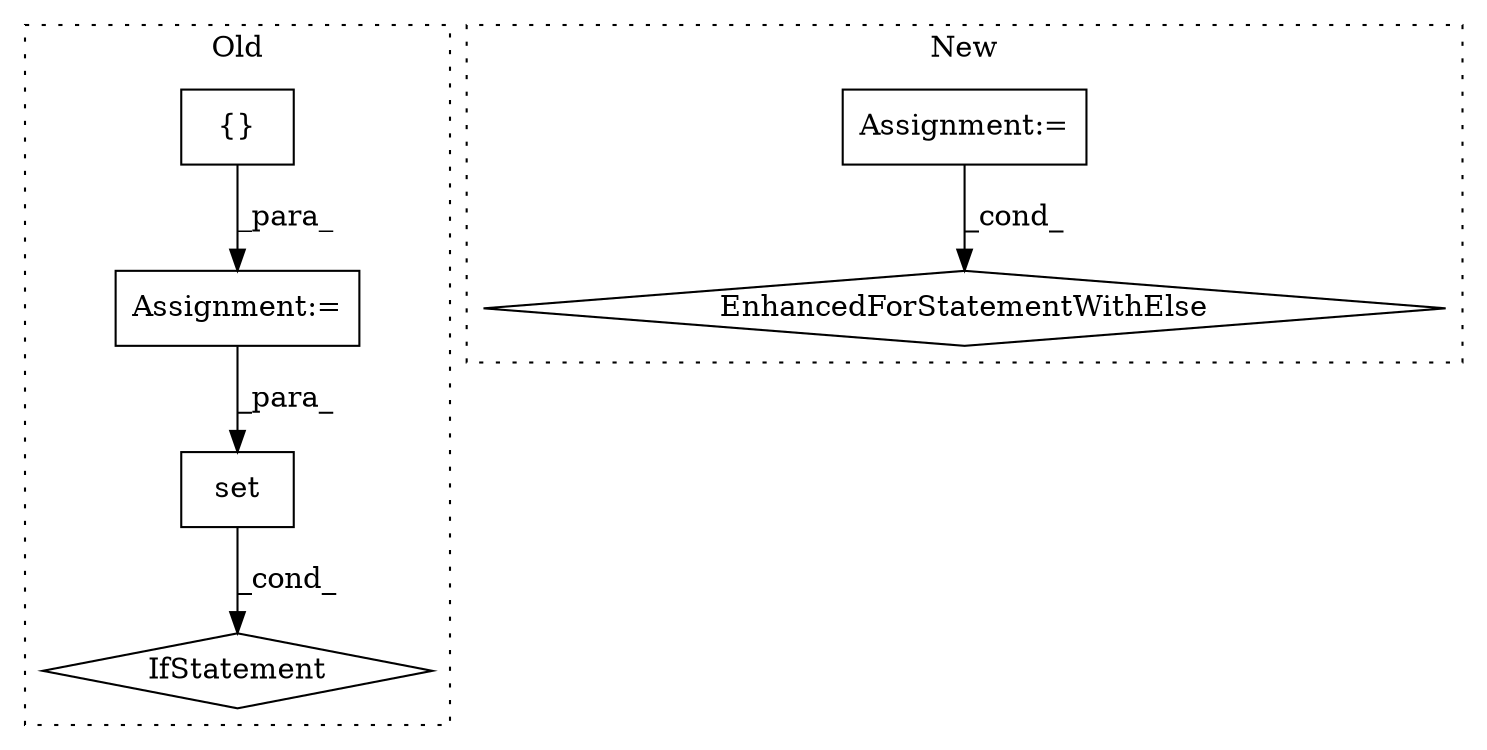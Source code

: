 digraph G {
subgraph cluster0 {
1 [label="set" a="32" s="1187,1203" l="4,1" shape="box"];
4 [label="IfStatement" a="25" s="1300,1341" l="10,2" shape="diamond"];
5 [label="{}" a="4" s="1027" l="2" shape="box"];
6 [label="Assignment:=" a="7" s="1014" l="1" shape="box"];
label = "Old";
style="dotted";
}
subgraph cluster1 {
2 [label="EnhancedForStatementWithElse" a="115" s="1046,1128" l="57,88" shape="diamond"];
3 [label="Assignment:=" a="7" s="1046,1128" l="57,88" shape="box"];
label = "New";
style="dotted";
}
1 -> 4 [label="_cond_"];
3 -> 2 [label="_cond_"];
5 -> 6 [label="_para_"];
6 -> 1 [label="_para_"];
}